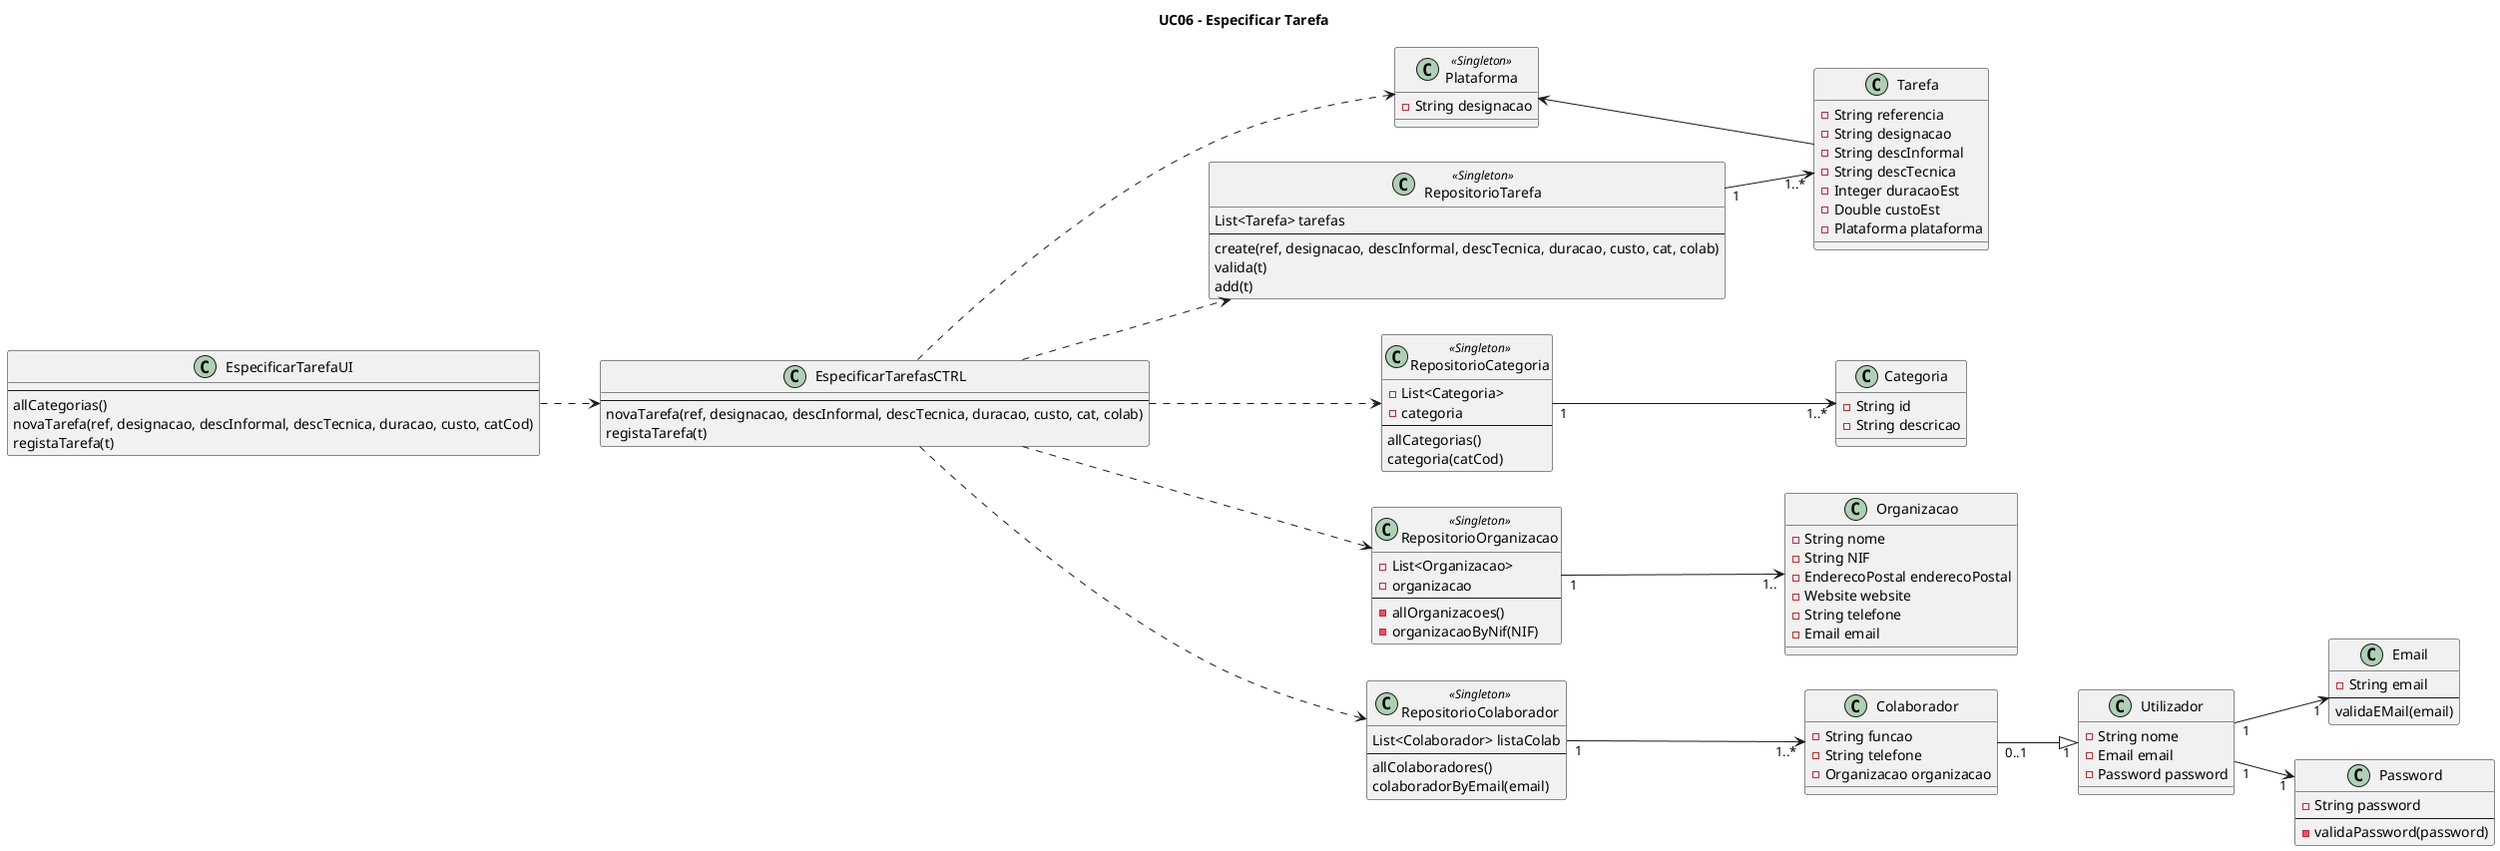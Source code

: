 @startuml

title UC06 - Especificar Tarefa
left to right direction

class Plataforma <<Singleton>> {
    -String designacao
}

class EspecificarTarefaUI {
    --
    allCategorias()
    novaTarefa(ref, designacao, descInformal, descTecnica, duracao, custo, catCod)
    registaTarefa(t)
}

class EspecificarTarefasCTRL {
    --
    novaTarefa(ref, designacao, descInformal, descTecnica, duracao, custo, cat, colab)
    registaTarefa(t)
}

class RepositorioTarefa <<Singleton>> {
    List<Tarefa> tarefas
    --
    create(ref, designacao, descInformal, descTecnica, duracao, custo, cat, colab)
    valida(t)
    add(t)
}

class RepositorioCategoria <<Singleton>>{
    -List<Categoria>
    -categoria
    --
    allCategorias()
    categoria(catCod)
}

class RepositorioOrganizacao <<Singleton>> {
    -List<Organizacao>
    -organizacao
    --
    -allOrganizacoes()
    -organizacaoByNif(NIF)
}

class RepositorioColaborador <<Singleton>> {
    List<Colaborador> listaColab
    --
    allColaboradores()
    colaboradorByEmail(email)
}

class Organizacao {
    -String nome
    -String NIF
    -EnderecoPostal enderecoPostal
    -Website website
    -String telefone
    -Email email
}

class Colaborador {
    -String funcao
    -String telefone
    -Organizacao organizacao
}

class Tarefa {
    -String referencia
    -String designacao
    -String descInformal
    -String descTecnica
    -Integer duracaoEst
    -Double custoEst
    -Plataforma plataforma
}

class Utilizador {
    -String nome
    -Email email
    -Password password
}

class Categoria {
    -String id
    -String descricao
}

class Email {
    -String email
    --
    validaEMail(email)
}

class Password {
    -String password
    --
    -validaPassword(password)
}

Colaborador"0..1" --|> "1"Utilizador
EspecificarTarefaUI ..> EspecificarTarefasCTRL
EspecificarTarefasCTRL ..> Plataforma
EspecificarTarefasCTRL ..> RepositorioCategoria
EspecificarTarefasCTRL ..> RepositorioTarefa
EspecificarTarefasCTRL ..> RepositorioOrganizacao
RepositorioOrganizacao"1" --> "1.."Organizacao
EspecificarTarefasCTRL ..> RepositorioColaborador
RepositorioColaborador"1" --> "1..*"Colaborador
RepositorioTarefa"1" --> "1..*"Tarefa
RepositorioCategoria"1" --> "1..*"Categoria
Plataforma <-- Tarefa
Utilizador"1" --> "1"Email
Utilizador"1" --> "1"Password

@enduml